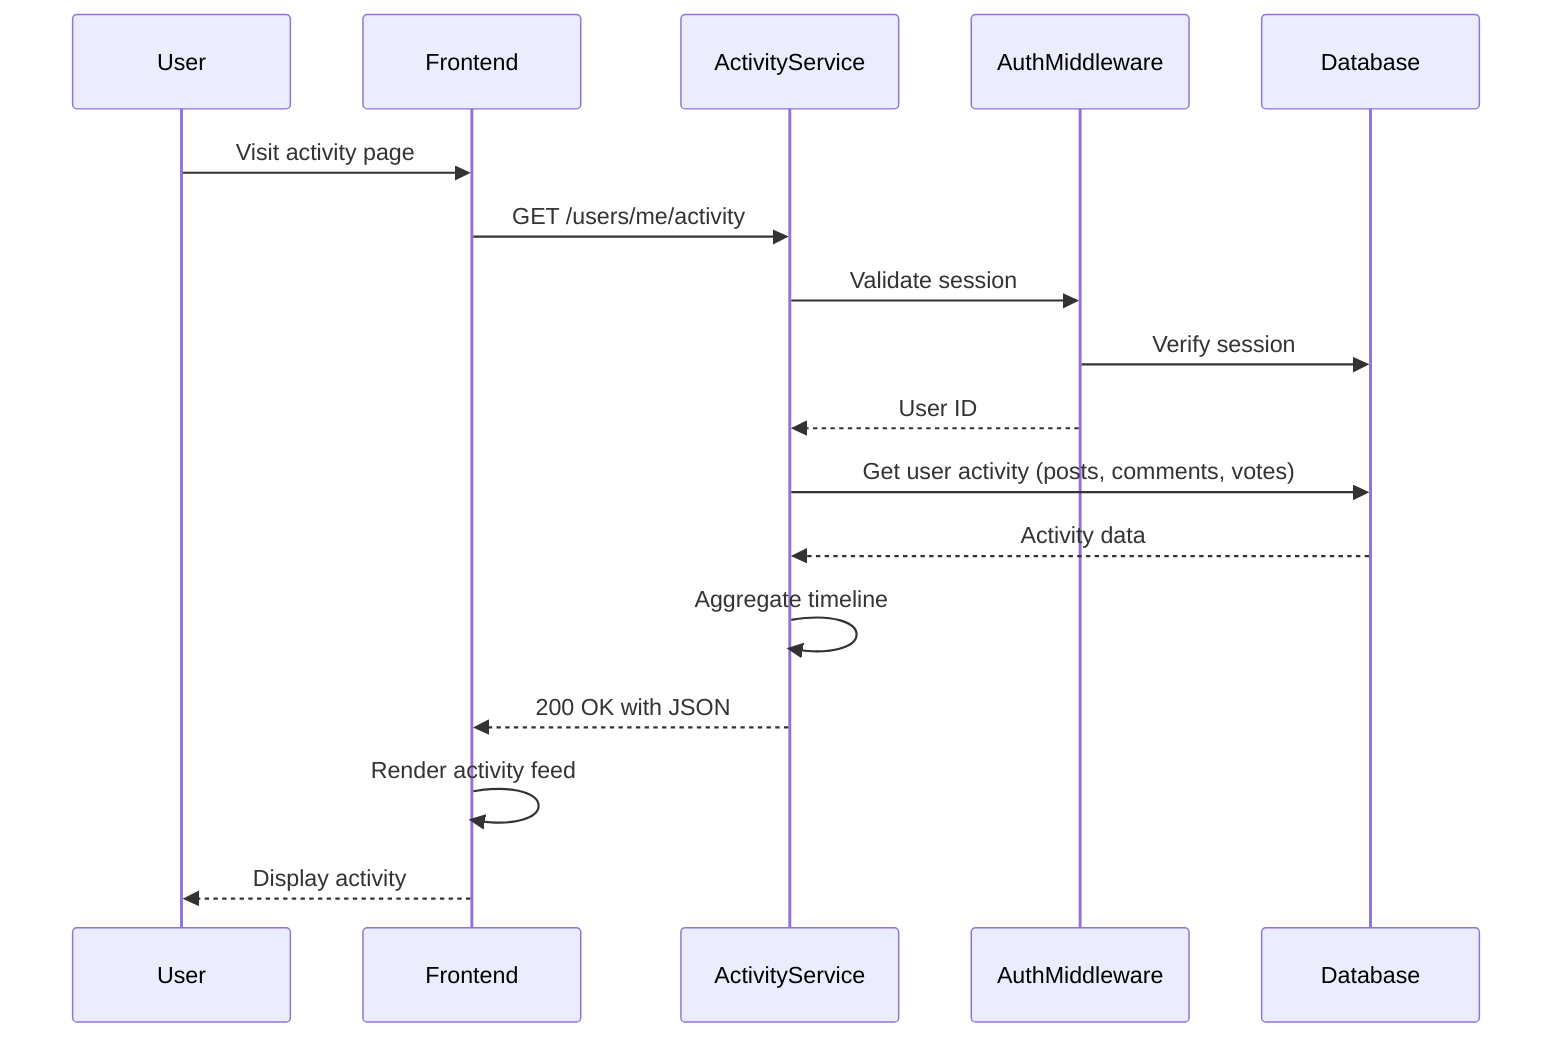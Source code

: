 sequenceDiagram
    participant User
    participant Frontend
    participant ActivityService
    participant AuthMiddleware
    participant Database
    
    User->>Frontend: Visit activity page
    Frontend->>ActivityService: GET /users/me/activity
    ActivityService->>AuthMiddleware: Validate session
    AuthMiddleware->>Database: Verify session
    AuthMiddleware-->>ActivityService: User ID
    ActivityService->>Database: Get user activity (posts, comments, votes)
    Database-->>ActivityService: Activity data
    ActivityService->>ActivityService: Aggregate timeline
    ActivityService-->>Frontend: 200 OK with JSON
    Frontend->>Frontend: Render activity feed
    Frontend-->>User: Display activity